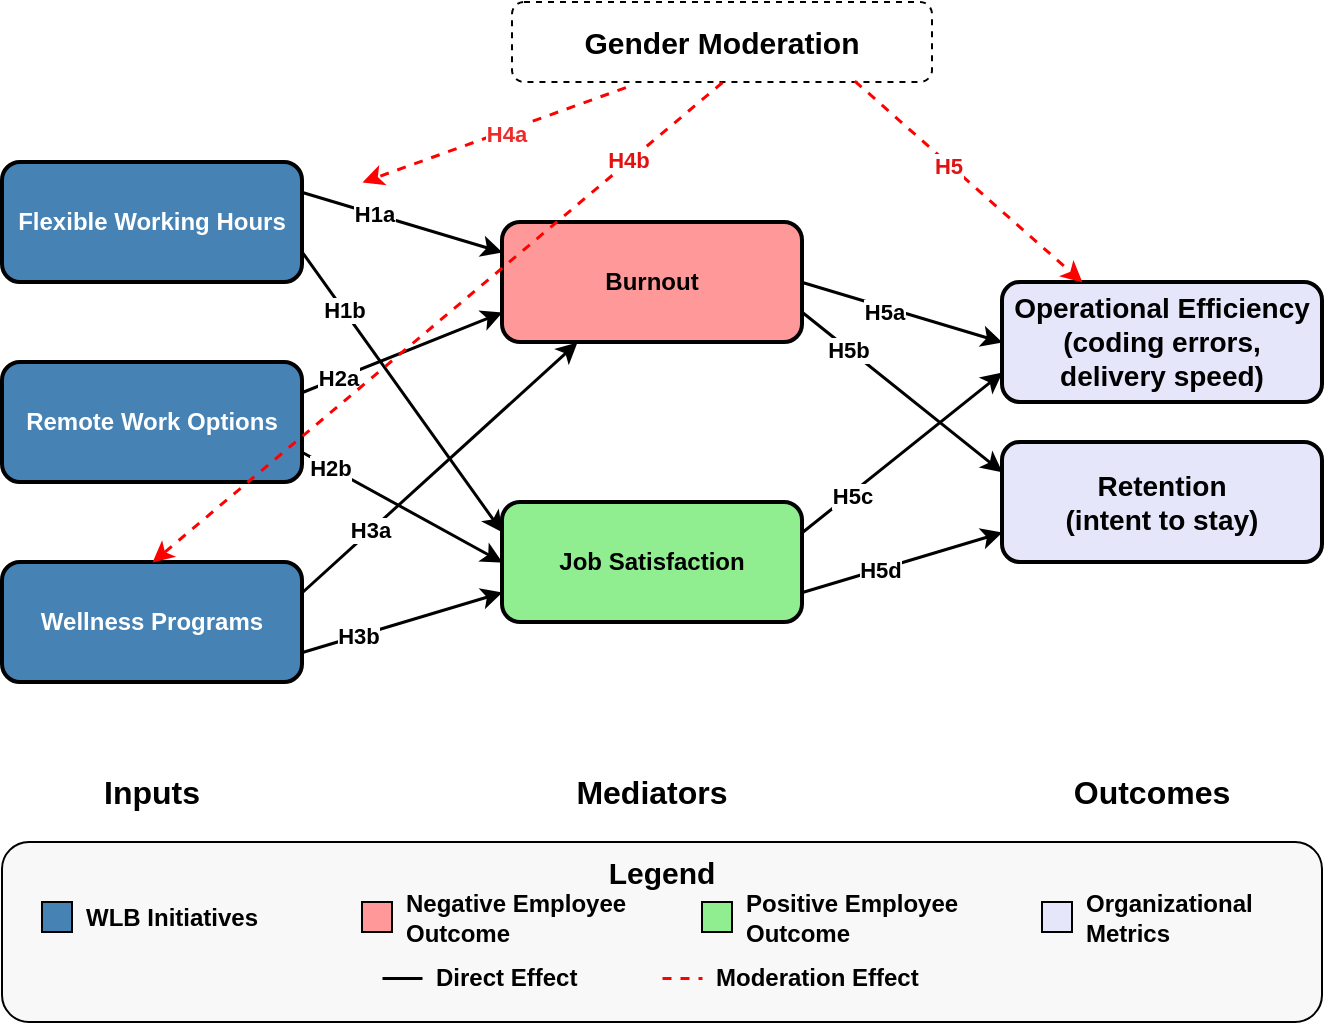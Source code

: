 <mxfile version="26.1.3">
  <diagram name="Work-Life Balance Initiatives Conceptual Model" id="J_pW7Pdx2sPQsrdDxJ0A">
    <mxGraphModel dx="501" dy="266" grid="1" gridSize="10" guides="1" tooltips="1" connect="1" arrows="1" fold="1" page="1" pageScale="1" pageWidth="1169" pageHeight="827" math="0" shadow="0">
      <root>
        <mxCell id="0" />
        <mxCell id="1" parent="0" />
        <mxCell id="mKm7KI8KSEGcFYa6v3Hf-3" value="Flexible Working Hours" style="rounded=1;whiteSpace=wrap;html=1;fillColor=#4682B4;strokeColor=#000000;strokeWidth=2;fontColor=#FFFFFF;fontStyle=1" parent="1" vertex="1">
          <mxGeometry x="100" y="140" width="150" height="60" as="geometry" />
        </mxCell>
        <mxCell id="mKm7KI8KSEGcFYa6v3Hf-4" value="Remote Work Options" style="rounded=1;whiteSpace=wrap;html=1;fillColor=#4682B4;strokeColor=#000000;strokeWidth=2;fontColor=#FFFFFF;fontStyle=1" parent="1" vertex="1">
          <mxGeometry x="100" y="240" width="150" height="60" as="geometry" />
        </mxCell>
        <mxCell id="mKm7KI8KSEGcFYa6v3Hf-5" value="Wellness Programs" style="rounded=1;whiteSpace=wrap;html=1;fillColor=#4682B4;strokeColor=#000000;strokeWidth=2;fontColor=#FFFFFF;fontStyle=1" parent="1" vertex="1">
          <mxGeometry x="100" y="340" width="150" height="60" as="geometry" />
        </mxCell>
        <mxCell id="mKm7KI8KSEGcFYa6v3Hf-6" value="Burnout" style="rounded=1;whiteSpace=wrap;html=1;fillColor=#FF9999;strokeColor=#000000;strokeWidth=2;fontStyle=1" parent="1" vertex="1">
          <mxGeometry x="350" y="170" width="150" height="60" as="geometry" />
        </mxCell>
        <mxCell id="mKm7KI8KSEGcFYa6v3Hf-7" value="Job Satisfaction" style="rounded=1;whiteSpace=wrap;html=1;fillColor=#90EE90;strokeColor=#000000;strokeWidth=2;fontStyle=1" parent="1" vertex="1">
          <mxGeometry x="350" y="310" width="150" height="60" as="geometry" />
        </mxCell>
        <mxCell id="mKm7KI8KSEGcFYa6v3Hf-8" value="Operational Efficiency&#xa;(coding errors, delivery speed)" style="rounded=1;whiteSpace=wrap;html=1;fillColor=#E6E6FA;strokeColor=#000000;strokeWidth=2;fontSize=14;spacingTop=0;spacing=5;verticalAlign=middle;fontStyle=1" parent="1" vertex="1">
          <mxGeometry x="600" y="200" width="160" height="60" as="geometry" />
        </mxCell>
        <mxCell id="mKm7KI8KSEGcFYa6v3Hf-9" value="Retention&#xa;(intent to stay)" style="rounded=1;whiteSpace=wrap;html=1;fillColor=#E6E6FA;strokeColor=#000000;strokeWidth=2;fontSize=14;spacingTop=0;spacing=5;verticalAlign=middle;fontStyle=1" parent="1" vertex="1">
          <mxGeometry x="600" y="280" width="160" height="60" as="geometry" />
        </mxCell>
        <mxCell id="mKm7KI8KSEGcFYa6v3Hf-10" value="Gender Moderation" style="rounded=1;whiteSpace=wrap;html=1;fillColor=none;strokeColor=#000000;strokeWidth=1;dashed=1;fontStyle=1;fontSize=15;align=center;" parent="1" vertex="1">
          <mxGeometry x="355" y="60" width="210" height="40" as="geometry" />
        </mxCell>
        <mxCell id="mKm7KI8KSEGcFYa6v3Hf-11" value="Inputs" style="text;html=1;strokeColor=none;fillColor=none;align=center;verticalAlign=middle;whiteSpace=wrap;rounded=0;fontSize=16;fontStyle=1" parent="1" vertex="1">
          <mxGeometry x="125" y="440" width="100" height="30" as="geometry" />
        </mxCell>
        <mxCell id="mKm7KI8KSEGcFYa6v3Hf-12" value="Mediators" style="text;html=1;strokeColor=none;fillColor=none;align=center;verticalAlign=middle;whiteSpace=wrap;rounded=0;fontSize=16;fontStyle=1" parent="1" vertex="1">
          <mxGeometry x="375" y="440" width="100" height="30" as="geometry" />
        </mxCell>
        <mxCell id="mKm7KI8KSEGcFYa6v3Hf-13" value="Outcomes" style="text;html=1;strokeColor=none;fillColor=none;align=center;verticalAlign=middle;whiteSpace=wrap;rounded=0;fontSize=16;fontStyle=1" parent="1" vertex="1">
          <mxGeometry x="625" y="440" width="100" height="30" as="geometry" />
        </mxCell>
        <mxCell id="mKm7KI8KSEGcFYa6v3Hf-14" value="Legend" style="rounded=1;whiteSpace=wrap;html=1;fillColor=#F8F8F8;strokeColor=#000000;strokeWidth=1;fontStyle=1;verticalAlign=top;fontSize=15;" parent="1" vertex="1">
          <mxGeometry x="100" y="480" width="660" height="90" as="geometry" />
        </mxCell>
        <mxCell id="mKm7KI8KSEGcFYa6v3Hf-28" style="rounded=0;orthogonalLoop=1;jettySize=auto;html=1;exitX=1;exitY=0.25;exitDx=0;exitDy=0;entryX=0;entryY=0.25;entryDx=0;entryDy=0;strokeWidth=1.5;fontStyle=1" parent="1" source="mKm7KI8KSEGcFYa6v3Hf-3" target="mKm7KI8KSEGcFYa6v3Hf-6" edge="1">
          <mxGeometry relative="1" as="geometry" />
        </mxCell>
        <mxCell id="0uAmDwNBtl5gDcz5Dm2i-3" value="H1a" style="edgeLabel;html=1;align=center;verticalAlign=middle;resizable=0;points=[];fontStyle=1" vertex="1" connectable="0" parent="mKm7KI8KSEGcFYa6v3Hf-28">
          <mxGeometry x="-0.29" relative="1" as="geometry">
            <mxPoint as="offset" />
          </mxGeometry>
        </mxCell>
        <mxCell id="mKm7KI8KSEGcFYa6v3Hf-30" style="rounded=0;orthogonalLoop=1;jettySize=auto;html=1;exitX=1;exitY=0.75;exitDx=0;exitDy=0;entryX=0;entryY=0.25;entryDx=0;entryDy=0;strokeWidth=1.5;fontStyle=1" parent="1" source="mKm7KI8KSEGcFYa6v3Hf-3" target="mKm7KI8KSEGcFYa6v3Hf-7" edge="1">
          <mxGeometry relative="1" as="geometry" />
        </mxCell>
        <mxCell id="0uAmDwNBtl5gDcz5Dm2i-11" value="H1b" style="edgeLabel;html=1;align=center;verticalAlign=middle;resizable=0;points=[];fontStyle=1" vertex="1" connectable="0" parent="mKm7KI8KSEGcFYa6v3Hf-30">
          <mxGeometry x="-0.593" relative="1" as="geometry">
            <mxPoint as="offset" />
          </mxGeometry>
        </mxCell>
        <mxCell id="mKm7KI8KSEGcFYa6v3Hf-32" style="rounded=0;orthogonalLoop=1;jettySize=auto;html=1;exitX=1;exitY=0.25;exitDx=0;exitDy=0;entryX=0;entryY=0.75;entryDx=0;entryDy=0;strokeWidth=1.5;fontStyle=1" parent="1" source="mKm7KI8KSEGcFYa6v3Hf-4" target="mKm7KI8KSEGcFYa6v3Hf-6" edge="1">
          <mxGeometry relative="1" as="geometry" />
        </mxCell>
        <mxCell id="0uAmDwNBtl5gDcz5Dm2i-4" value="H2a" style="edgeLabel;html=1;align=center;verticalAlign=middle;resizable=0;points=[];fontStyle=1" vertex="1" connectable="0" parent="mKm7KI8KSEGcFYa6v3Hf-32">
          <mxGeometry x="-0.635" relative="1" as="geometry">
            <mxPoint as="offset" />
          </mxGeometry>
        </mxCell>
        <mxCell id="mKm7KI8KSEGcFYa6v3Hf-34" style="rounded=0;orthogonalLoop=1;jettySize=auto;html=1;exitX=1;exitY=0.75;exitDx=0;exitDy=0;entryX=0;entryY=0.5;entryDx=0;entryDy=0;strokeWidth=1.5;fontStyle=1" parent="1" source="mKm7KI8KSEGcFYa6v3Hf-4" target="mKm7KI8KSEGcFYa6v3Hf-7" edge="1">
          <mxGeometry relative="1" as="geometry" />
        </mxCell>
        <mxCell id="0uAmDwNBtl5gDcz5Dm2i-10" value="H2b" style="edgeLabel;html=1;align=center;verticalAlign=middle;resizable=0;points=[];fontStyle=1" vertex="1" connectable="0" parent="mKm7KI8KSEGcFYa6v3Hf-34">
          <mxGeometry x="-0.721" relative="1" as="geometry">
            <mxPoint as="offset" />
          </mxGeometry>
        </mxCell>
        <mxCell id="mKm7KI8KSEGcFYa6v3Hf-36" style="rounded=0;orthogonalLoop=1;jettySize=auto;html=1;exitX=1;exitY=0.25;exitDx=0;exitDy=0;entryX=0.25;entryY=1;entryDx=0;entryDy=0;strokeWidth=1.5;fontStyle=1" parent="1" source="mKm7KI8KSEGcFYa6v3Hf-5" target="mKm7KI8KSEGcFYa6v3Hf-6" edge="1">
          <mxGeometry relative="1" as="geometry" />
        </mxCell>
        <mxCell id="0uAmDwNBtl5gDcz5Dm2i-7" value="H3a" style="edgeLabel;html=1;align=center;verticalAlign=middle;resizable=0;points=[];fontStyle=1" vertex="1" connectable="0" parent="mKm7KI8KSEGcFYa6v3Hf-36">
          <mxGeometry x="-0.507" relative="1" as="geometry">
            <mxPoint as="offset" />
          </mxGeometry>
        </mxCell>
        <mxCell id="mKm7KI8KSEGcFYa6v3Hf-38" style="rounded=0;orthogonalLoop=1;jettySize=auto;html=1;exitX=1;exitY=0.75;exitDx=0;exitDy=0;entryX=0;entryY=0.75;entryDx=0;entryDy=0;strokeWidth=1.5;fontStyle=1" parent="1" source="mKm7KI8KSEGcFYa6v3Hf-5" target="mKm7KI8KSEGcFYa6v3Hf-7" edge="1">
          <mxGeometry relative="1" as="geometry" />
        </mxCell>
        <mxCell id="0uAmDwNBtl5gDcz5Dm2i-6" value="H3b" style="edgeLabel;html=1;align=center;verticalAlign=middle;resizable=0;points=[];fontStyle=1" vertex="1" connectable="0" parent="mKm7KI8KSEGcFYa6v3Hf-38">
          <mxGeometry x="-0.45" relative="1" as="geometry">
            <mxPoint as="offset" />
          </mxGeometry>
        </mxCell>
        <mxCell id="mKm7KI8KSEGcFYa6v3Hf-40" style="rounded=0;orthogonalLoop=1;jettySize=auto;html=1;exitX=1;exitY=0.5;exitDx=0;exitDy=0;entryX=0;entryY=0.5;entryDx=0;entryDy=0;strokeWidth=1.5;fontStyle=1" parent="1" source="mKm7KI8KSEGcFYa6v3Hf-6" target="mKm7KI8KSEGcFYa6v3Hf-8" edge="1">
          <mxGeometry relative="1" as="geometry" />
        </mxCell>
        <mxCell id="0uAmDwNBtl5gDcz5Dm2i-15" value="H5a" style="edgeLabel;html=1;align=center;verticalAlign=middle;resizable=0;points=[];fontStyle=1" vertex="1" connectable="0" parent="mKm7KI8KSEGcFYa6v3Hf-40">
          <mxGeometry x="-0.167" y="-2" relative="1" as="geometry">
            <mxPoint as="offset" />
          </mxGeometry>
        </mxCell>
        <mxCell id="mKm7KI8KSEGcFYa6v3Hf-42" style="rounded=0;orthogonalLoop=1;jettySize=auto;html=1;exitX=1;exitY=0.75;exitDx=0;exitDy=0;entryX=0;entryY=0.25;entryDx=0;entryDy=0;strokeWidth=1.5;fontStyle=1" parent="1" source="mKm7KI8KSEGcFYa6v3Hf-6" target="mKm7KI8KSEGcFYa6v3Hf-9" edge="1">
          <mxGeometry relative="1" as="geometry" />
        </mxCell>
        <mxCell id="0uAmDwNBtl5gDcz5Dm2i-16" value="H5b" style="edgeLabel;html=1;align=center;verticalAlign=middle;resizable=0;points=[];fontStyle=1" vertex="1" connectable="0" parent="mKm7KI8KSEGcFYa6v3Hf-42">
          <mxGeometry x="-0.541" y="-1" relative="1" as="geometry">
            <mxPoint as="offset" />
          </mxGeometry>
        </mxCell>
        <mxCell id="mKm7KI8KSEGcFYa6v3Hf-44" style="rounded=0;orthogonalLoop=1;jettySize=auto;html=1;exitX=1;exitY=0.25;exitDx=0;exitDy=0;entryX=0;entryY=0.75;entryDx=0;entryDy=0;strokeWidth=1.5;fontStyle=1" parent="1" source="mKm7KI8KSEGcFYa6v3Hf-7" target="mKm7KI8KSEGcFYa6v3Hf-8" edge="1">
          <mxGeometry relative="1" as="geometry" />
        </mxCell>
        <mxCell id="0uAmDwNBtl5gDcz5Dm2i-17" value="H5c" style="edgeLabel;html=1;align=center;verticalAlign=middle;resizable=0;points=[];fontStyle=1" vertex="1" connectable="0" parent="mKm7KI8KSEGcFYa6v3Hf-44">
          <mxGeometry x="-0.527" y="-1" relative="1" as="geometry">
            <mxPoint as="offset" />
          </mxGeometry>
        </mxCell>
        <mxCell id="mKm7KI8KSEGcFYa6v3Hf-46" style="rounded=0;orthogonalLoop=1;jettySize=auto;html=1;exitX=1;exitY=0.75;exitDx=0;exitDy=0;entryX=0;entryY=0.75;entryDx=0;entryDy=0;strokeWidth=1.5;fontStyle=1" parent="1" source="mKm7KI8KSEGcFYa6v3Hf-7" target="mKm7KI8KSEGcFYa6v3Hf-9" edge="1">
          <mxGeometry relative="1" as="geometry" />
        </mxCell>
        <mxCell id="0uAmDwNBtl5gDcz5Dm2i-18" value="H5d" style="edgeLabel;html=1;align=center;verticalAlign=middle;resizable=0;points=[];fontStyle=1" vertex="1" connectable="0" parent="mKm7KI8KSEGcFYa6v3Hf-46">
          <mxGeometry x="-0.236" relative="1" as="geometry">
            <mxPoint as="offset" />
          </mxGeometry>
        </mxCell>
        <mxCell id="mKm7KI8KSEGcFYa6v3Hf-48" style="rounded=0;orthogonalLoop=1;jettySize=auto;html=1;exitX=0.27;exitY=1.064;exitDx=0;exitDy=0;strokeWidth=1.5;strokeColor=#FF0000;dashed=1;exitPerimeter=0;fontColor=light-dark(#ee2b2b, #ededed);fontStyle=1" parent="1" source="mKm7KI8KSEGcFYa6v3Hf-10" edge="1">
          <mxGeometry relative="1" as="geometry">
            <mxPoint x="280" y="150" as="targetPoint" />
          </mxGeometry>
        </mxCell>
        <mxCell id="0uAmDwNBtl5gDcz5Dm2i-12" value="H4a" style="edgeLabel;html=1;align=center;verticalAlign=middle;resizable=0;points=[];fontColor=light-dark(#ee2b2b, #ededed);fontStyle=1" vertex="1" connectable="0" parent="mKm7KI8KSEGcFYa6v3Hf-48">
          <mxGeometry x="-0.087" y="2" relative="1" as="geometry">
            <mxPoint as="offset" />
          </mxGeometry>
        </mxCell>
        <mxCell id="mKm7KI8KSEGcFYa6v3Hf-50" style="rounded=0;orthogonalLoop=1;jettySize=auto;html=1;exitX=0.5;exitY=1;exitDx=0;exitDy=0;entryX=0.5;entryY=0;entryDx=0;entryDy=0;strokeWidth=1.5;strokeColor=#FF0000;dashed=1;fontStyle=1" parent="1" source="mKm7KI8KSEGcFYa6v3Hf-10" target="mKm7KI8KSEGcFYa6v3Hf-5" edge="1">
          <mxGeometry relative="1" as="geometry" />
        </mxCell>
        <mxCell id="0uAmDwNBtl5gDcz5Dm2i-26" value="H4b" style="edgeLabel;html=1;align=center;verticalAlign=middle;resizable=0;points=[];fontColor=#E21212;fontStyle=1" vertex="1" connectable="0" parent="mKm7KI8KSEGcFYa6v3Hf-50">
          <mxGeometry x="-0.671" y="-1" relative="1" as="geometry">
            <mxPoint as="offset" />
          </mxGeometry>
        </mxCell>
        <mxCell id="mKm7KI8KSEGcFYa6v3Hf-52" style="rounded=0;orthogonalLoop=1;jettySize=auto;html=1;exitX=0.815;exitY=0.982;exitDx=0;exitDy=0;strokeWidth=1.5;strokeColor=#FF0000;dashed=1;entryX=0.25;entryY=0;entryDx=0;entryDy=0;exitPerimeter=0;fontStyle=1" parent="1" source="mKm7KI8KSEGcFYa6v3Hf-10" edge="1" target="mKm7KI8KSEGcFYa6v3Hf-8">
          <mxGeometry relative="1" as="geometry">
            <mxPoint x="580" y="150" as="targetPoint" />
          </mxGeometry>
        </mxCell>
        <mxCell id="0uAmDwNBtl5gDcz5Dm2i-13" value="&lt;font style=&quot;color: rgb(226, 18, 18);&quot;&gt;H5&lt;/font&gt;" style="edgeLabel;html=1;align=center;verticalAlign=middle;resizable=0;points=[];fontStyle=1" vertex="1" connectable="0" parent="mKm7KI8KSEGcFYa6v3Hf-52">
          <mxGeometry x="-0.163" y="-1" relative="1" as="geometry">
            <mxPoint as="offset" />
          </mxGeometry>
        </mxCell>
        <mxCell id="0uAmDwNBtl5gDcz5Dm2i-20" value="" style="group" vertex="1" connectable="0" parent="1">
          <mxGeometry x="120" y="510" width="120" height="15" as="geometry" />
        </mxCell>
        <mxCell id="mKm7KI8KSEGcFYa6v3Hf-16" value="" style="whiteSpace=wrap;html=1;aspect=fixed;fillColor=#4682B4;fontStyle=1" parent="0uAmDwNBtl5gDcz5Dm2i-20" vertex="1">
          <mxGeometry width="15" height="15" as="geometry" />
        </mxCell>
        <mxCell id="mKm7KI8KSEGcFYa6v3Hf-17" value="WLB Initiatives" style="text;html=1;strokeColor=none;fillColor=none;align=left;verticalAlign=middle;whiteSpace=wrap;rounded=0;fontSize=12;fontStyle=1" parent="0uAmDwNBtl5gDcz5Dm2i-20" vertex="1">
          <mxGeometry x="20" width="100" height="15" as="geometry" />
        </mxCell>
        <mxCell id="0uAmDwNBtl5gDcz5Dm2i-21" value="" style="group" vertex="1" connectable="0" parent="1">
          <mxGeometry x="280" y="510" width="180" height="15" as="geometry" />
        </mxCell>
        <mxCell id="mKm7KI8KSEGcFYa6v3Hf-18" value="" style="whiteSpace=wrap;html=1;aspect=fixed;fillColor=#FF9999;fontStyle=1" parent="0uAmDwNBtl5gDcz5Dm2i-21" vertex="1">
          <mxGeometry width="15" height="15" as="geometry" />
        </mxCell>
        <mxCell id="mKm7KI8KSEGcFYa6v3Hf-19" value="Negative Employee Outcome" style="text;html=1;strokeColor=none;fillColor=none;align=left;verticalAlign=middle;whiteSpace=wrap;rounded=0;fontSize=12;fontStyle=1" parent="0uAmDwNBtl5gDcz5Dm2i-21" vertex="1">
          <mxGeometry x="20" width="160" height="15" as="geometry" />
        </mxCell>
        <mxCell id="0uAmDwNBtl5gDcz5Dm2i-22" value="" style="group" vertex="1" connectable="0" parent="1">
          <mxGeometry x="450" y="510" width="170" height="15" as="geometry" />
        </mxCell>
        <mxCell id="mKm7KI8KSEGcFYa6v3Hf-20" value="" style="whiteSpace=wrap;html=1;aspect=fixed;fillColor=#90EE90;fontStyle=1" parent="0uAmDwNBtl5gDcz5Dm2i-22" vertex="1">
          <mxGeometry width="15" height="15" as="geometry" />
        </mxCell>
        <mxCell id="mKm7KI8KSEGcFYa6v3Hf-21" value="Positive Employee Outcome" style="text;html=1;strokeColor=none;fillColor=none;align=left;verticalAlign=middle;whiteSpace=wrap;rounded=0;fontSize=12;fontStyle=1" parent="0uAmDwNBtl5gDcz5Dm2i-22" vertex="1">
          <mxGeometry x="20" width="150" height="15" as="geometry" />
        </mxCell>
        <mxCell id="0uAmDwNBtl5gDcz5Dm2i-23" value="" style="group" vertex="1" connectable="0" parent="1">
          <mxGeometry x="620" y="510" width="150" height="15" as="geometry" />
        </mxCell>
        <mxCell id="mKm7KI8KSEGcFYa6v3Hf-22" value="" style="whiteSpace=wrap;html=1;aspect=fixed;fillColor=#E6E6FA;fontStyle=1" parent="0uAmDwNBtl5gDcz5Dm2i-23" vertex="1">
          <mxGeometry width="15" height="15" as="geometry" />
        </mxCell>
        <mxCell id="mKm7KI8KSEGcFYa6v3Hf-23" value="Organizational Metrics" style="text;html=1;strokeColor=none;fillColor=none;align=left;verticalAlign=middle;whiteSpace=wrap;rounded=0;fontSize=12;fontStyle=1" parent="0uAmDwNBtl5gDcz5Dm2i-23" vertex="1">
          <mxGeometry x="20" width="130" height="15" as="geometry" />
        </mxCell>
        <mxCell id="0uAmDwNBtl5gDcz5Dm2i-24" value="" style="group" vertex="1" connectable="0" parent="1">
          <mxGeometry x="430" y="540" width="135" height="15" as="geometry" />
        </mxCell>
        <mxCell id="mKm7KI8KSEGcFYa6v3Hf-26" value="" style="endArrow=none;html=1;rounded=0;strokeWidth=1.5;strokeColor=#FF0000;dashed=1;fontStyle=1" parent="0uAmDwNBtl5gDcz5Dm2i-24" edge="1">
          <mxGeometry width="50" height="50" relative="1" as="geometry">
            <mxPoint y="8" as="sourcePoint" />
            <mxPoint x="20" y="8" as="targetPoint" />
          </mxGeometry>
        </mxCell>
        <mxCell id="mKm7KI8KSEGcFYa6v3Hf-27" value="Moderation Effect" style="text;html=1;strokeColor=none;fillColor=none;align=left;verticalAlign=middle;whiteSpace=wrap;rounded=0;fontSize=12;fontStyle=1" parent="0uAmDwNBtl5gDcz5Dm2i-24" vertex="1">
          <mxGeometry x="25" width="110" height="15" as="geometry" />
        </mxCell>
        <mxCell id="0uAmDwNBtl5gDcz5Dm2i-25" value="" style="group" vertex="1" connectable="0" parent="1">
          <mxGeometry x="290" y="540" width="115" height="15" as="geometry" />
        </mxCell>
        <mxCell id="mKm7KI8KSEGcFYa6v3Hf-24" value="" style="endArrow=none;html=1;rounded=0;strokeWidth=1.5;strokeColor=#000000;fontStyle=1" parent="0uAmDwNBtl5gDcz5Dm2i-25" edge="1">
          <mxGeometry width="50" height="50" relative="1" as="geometry">
            <mxPoint y="8" as="sourcePoint" />
            <mxPoint x="20" y="8" as="targetPoint" />
          </mxGeometry>
        </mxCell>
        <mxCell id="mKm7KI8KSEGcFYa6v3Hf-25" value="Direct Effect" style="text;html=1;strokeColor=none;fillColor=none;align=left;verticalAlign=middle;whiteSpace=wrap;rounded=0;fontSize=12;fontStyle=1" parent="0uAmDwNBtl5gDcz5Dm2i-25" vertex="1">
          <mxGeometry x="25" width="90" height="15" as="geometry" />
        </mxCell>
      </root>
    </mxGraphModel>
  </diagram>
</mxfile>
